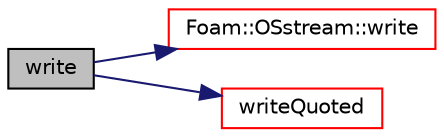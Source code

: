 digraph "write"
{
  bgcolor="transparent";
  edge [fontname="Helvetica",fontsize="10",labelfontname="Helvetica",labelfontsize="10"];
  node [fontname="Helvetica",fontsize="10",shape=record];
  rankdir="LR";
  Node75 [label="write",height=0.2,width=0.4,color="black", fillcolor="grey75", style="filled", fontcolor="black"];
  Node75 -> Node76 [color="midnightblue",fontsize="10",style="solid",fontname="Helvetica"];
  Node76 [label="Foam::OSstream::write",height=0.2,width=0.4,color="red",URL="$a27397.html#a52c3f56f115b2b9b1b7db001a3784003",tooltip="Write next token to stream. "];
  Node75 -> Node84 [color="midnightblue",fontsize="10",style="solid",fontname="Helvetica"];
  Node84 [label="writeQuoted",height=0.2,width=0.4,color="red",URL="$a27401.html#a40c64d7f8975f303da0b0245c16fe906",tooltip="Write std::string surrounded by quotes. "];
}
